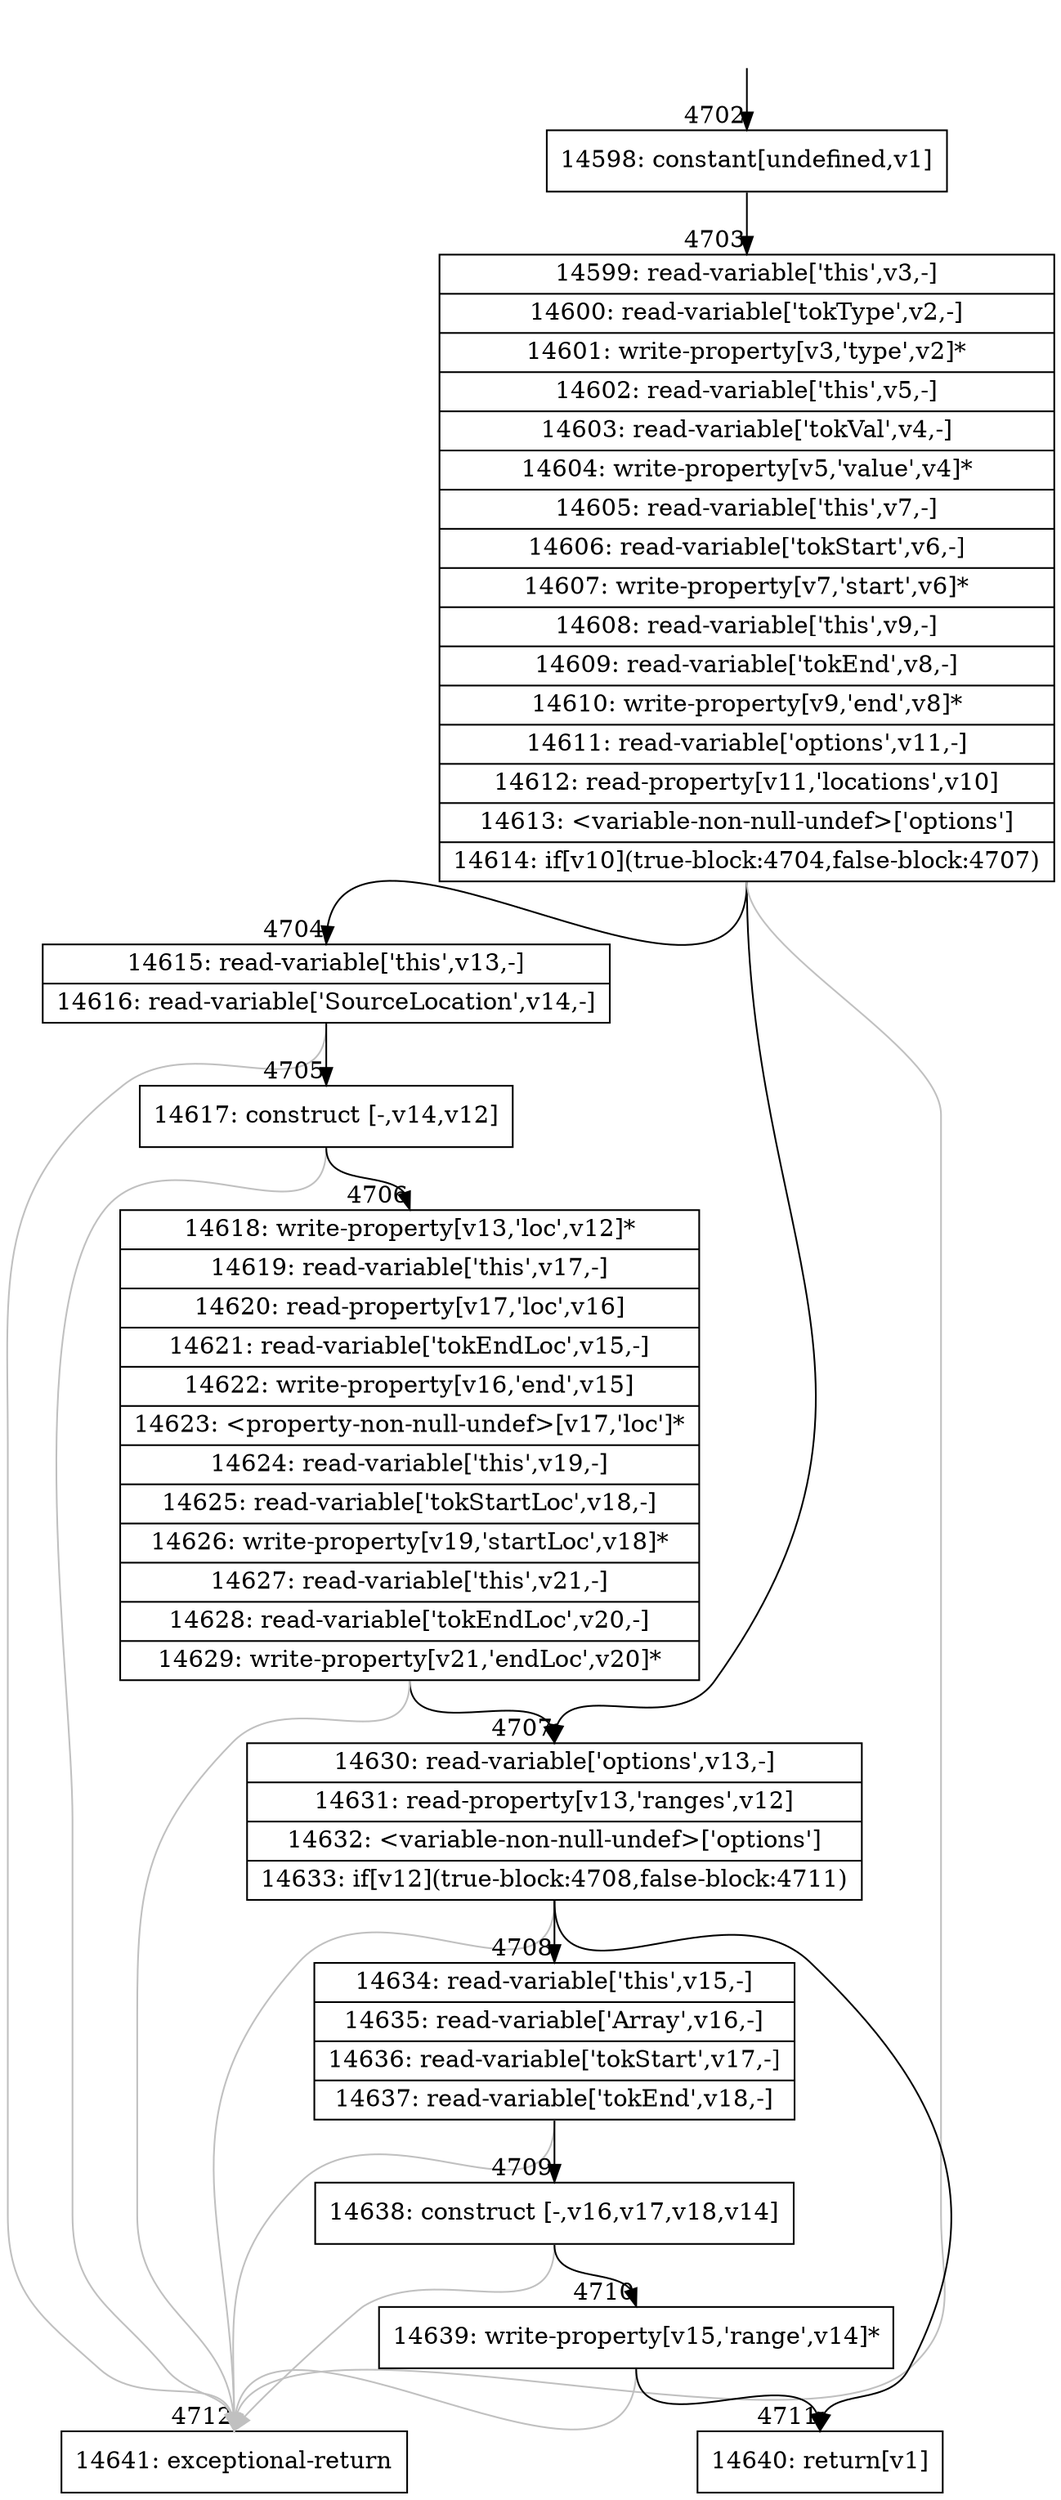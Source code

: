 digraph {
rankdir="TD"
BB_entry289[shape=none,label=""];
BB_entry289 -> BB4702 [tailport=s, headport=n, headlabel="    4702"]
BB4702 [shape=record label="{14598: constant[undefined,v1]}" ] 
BB4702 -> BB4703 [tailport=s, headport=n, headlabel="      4703"]
BB4703 [shape=record label="{14599: read-variable['this',v3,-]|14600: read-variable['tokType',v2,-]|14601: write-property[v3,'type',v2]*|14602: read-variable['this',v5,-]|14603: read-variable['tokVal',v4,-]|14604: write-property[v5,'value',v4]*|14605: read-variable['this',v7,-]|14606: read-variable['tokStart',v6,-]|14607: write-property[v7,'start',v6]*|14608: read-variable['this',v9,-]|14609: read-variable['tokEnd',v8,-]|14610: write-property[v9,'end',v8]*|14611: read-variable['options',v11,-]|14612: read-property[v11,'locations',v10]|14613: \<variable-non-null-undef\>['options']|14614: if[v10](true-block:4704,false-block:4707)}" ] 
BB4703 -> BB4704 [tailport=s, headport=n, headlabel="      4704"]
BB4703 -> BB4707 [tailport=s, headport=n, headlabel="      4707"]
BB4703 -> BB4712 [tailport=s, headport=n, color=gray, headlabel="      4712"]
BB4704 [shape=record label="{14615: read-variable['this',v13,-]|14616: read-variable['SourceLocation',v14,-]}" ] 
BB4704 -> BB4705 [tailport=s, headport=n, headlabel="      4705"]
BB4704 -> BB4712 [tailport=s, headport=n, color=gray]
BB4705 [shape=record label="{14617: construct [-,v14,v12]}" ] 
BB4705 -> BB4706 [tailport=s, headport=n, headlabel="      4706"]
BB4705 -> BB4712 [tailport=s, headport=n, color=gray]
BB4706 [shape=record label="{14618: write-property[v13,'loc',v12]*|14619: read-variable['this',v17,-]|14620: read-property[v17,'loc',v16]|14621: read-variable['tokEndLoc',v15,-]|14622: write-property[v16,'end',v15]|14623: \<property-non-null-undef\>[v17,'loc']*|14624: read-variable['this',v19,-]|14625: read-variable['tokStartLoc',v18,-]|14626: write-property[v19,'startLoc',v18]*|14627: read-variable['this',v21,-]|14628: read-variable['tokEndLoc',v20,-]|14629: write-property[v21,'endLoc',v20]*}" ] 
BB4706 -> BB4707 [tailport=s, headport=n]
BB4706 -> BB4712 [tailport=s, headport=n, color=gray]
BB4707 [shape=record label="{14630: read-variable['options',v13,-]|14631: read-property[v13,'ranges',v12]|14632: \<variable-non-null-undef\>['options']|14633: if[v12](true-block:4708,false-block:4711)}" ] 
BB4707 -> BB4708 [tailport=s, headport=n, headlabel="      4708"]
BB4707 -> BB4711 [tailport=s, headport=n, headlabel="      4711"]
BB4707 -> BB4712 [tailport=s, headport=n, color=gray]
BB4708 [shape=record label="{14634: read-variable['this',v15,-]|14635: read-variable['Array',v16,-]|14636: read-variable['tokStart',v17,-]|14637: read-variable['tokEnd',v18,-]}" ] 
BB4708 -> BB4709 [tailport=s, headport=n, headlabel="      4709"]
BB4708 -> BB4712 [tailport=s, headport=n, color=gray]
BB4709 [shape=record label="{14638: construct [-,v16,v17,v18,v14]}" ] 
BB4709 -> BB4710 [tailport=s, headport=n, headlabel="      4710"]
BB4709 -> BB4712 [tailport=s, headport=n, color=gray]
BB4710 [shape=record label="{14639: write-property[v15,'range',v14]*}" ] 
BB4710 -> BB4711 [tailport=s, headport=n]
BB4710 -> BB4712 [tailport=s, headport=n, color=gray]
BB4711 [shape=record label="{14640: return[v1]}" ] 
BB4712 [shape=record label="{14641: exceptional-return}" ] 
//#$~ 4740
}

